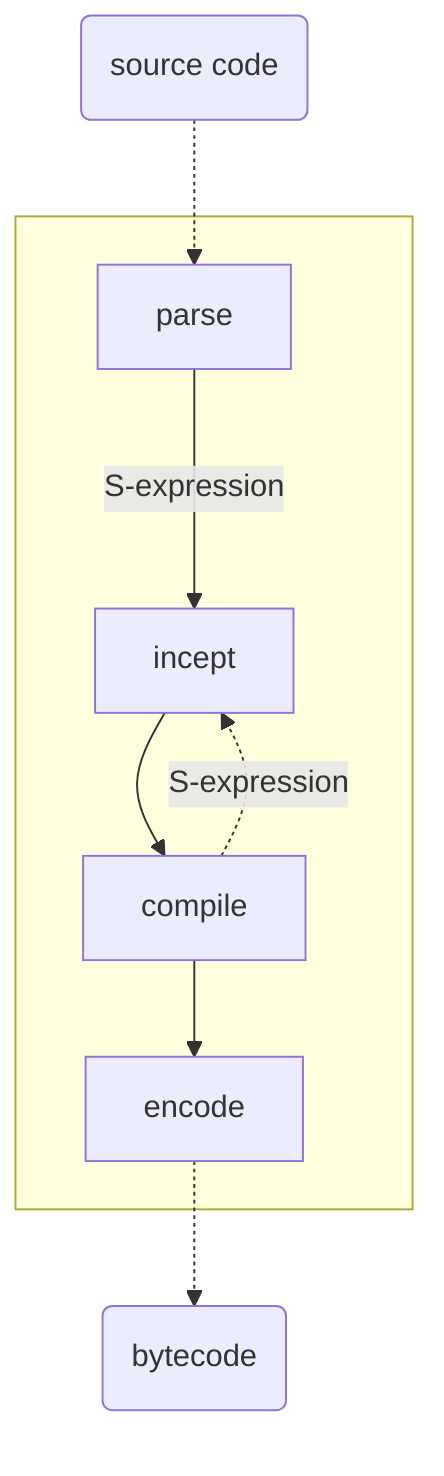 flowchart
  d0(source code) -.-> c1

  subgraph s0[ ]
    c1[parse] --->|S-expression| c2[incept]:::red --> c3[compile]:::blue

    c3 -.->|S-expression| c2

    c3 --> c4[encode]
  end

  c4 -.-> d1(bytecode)